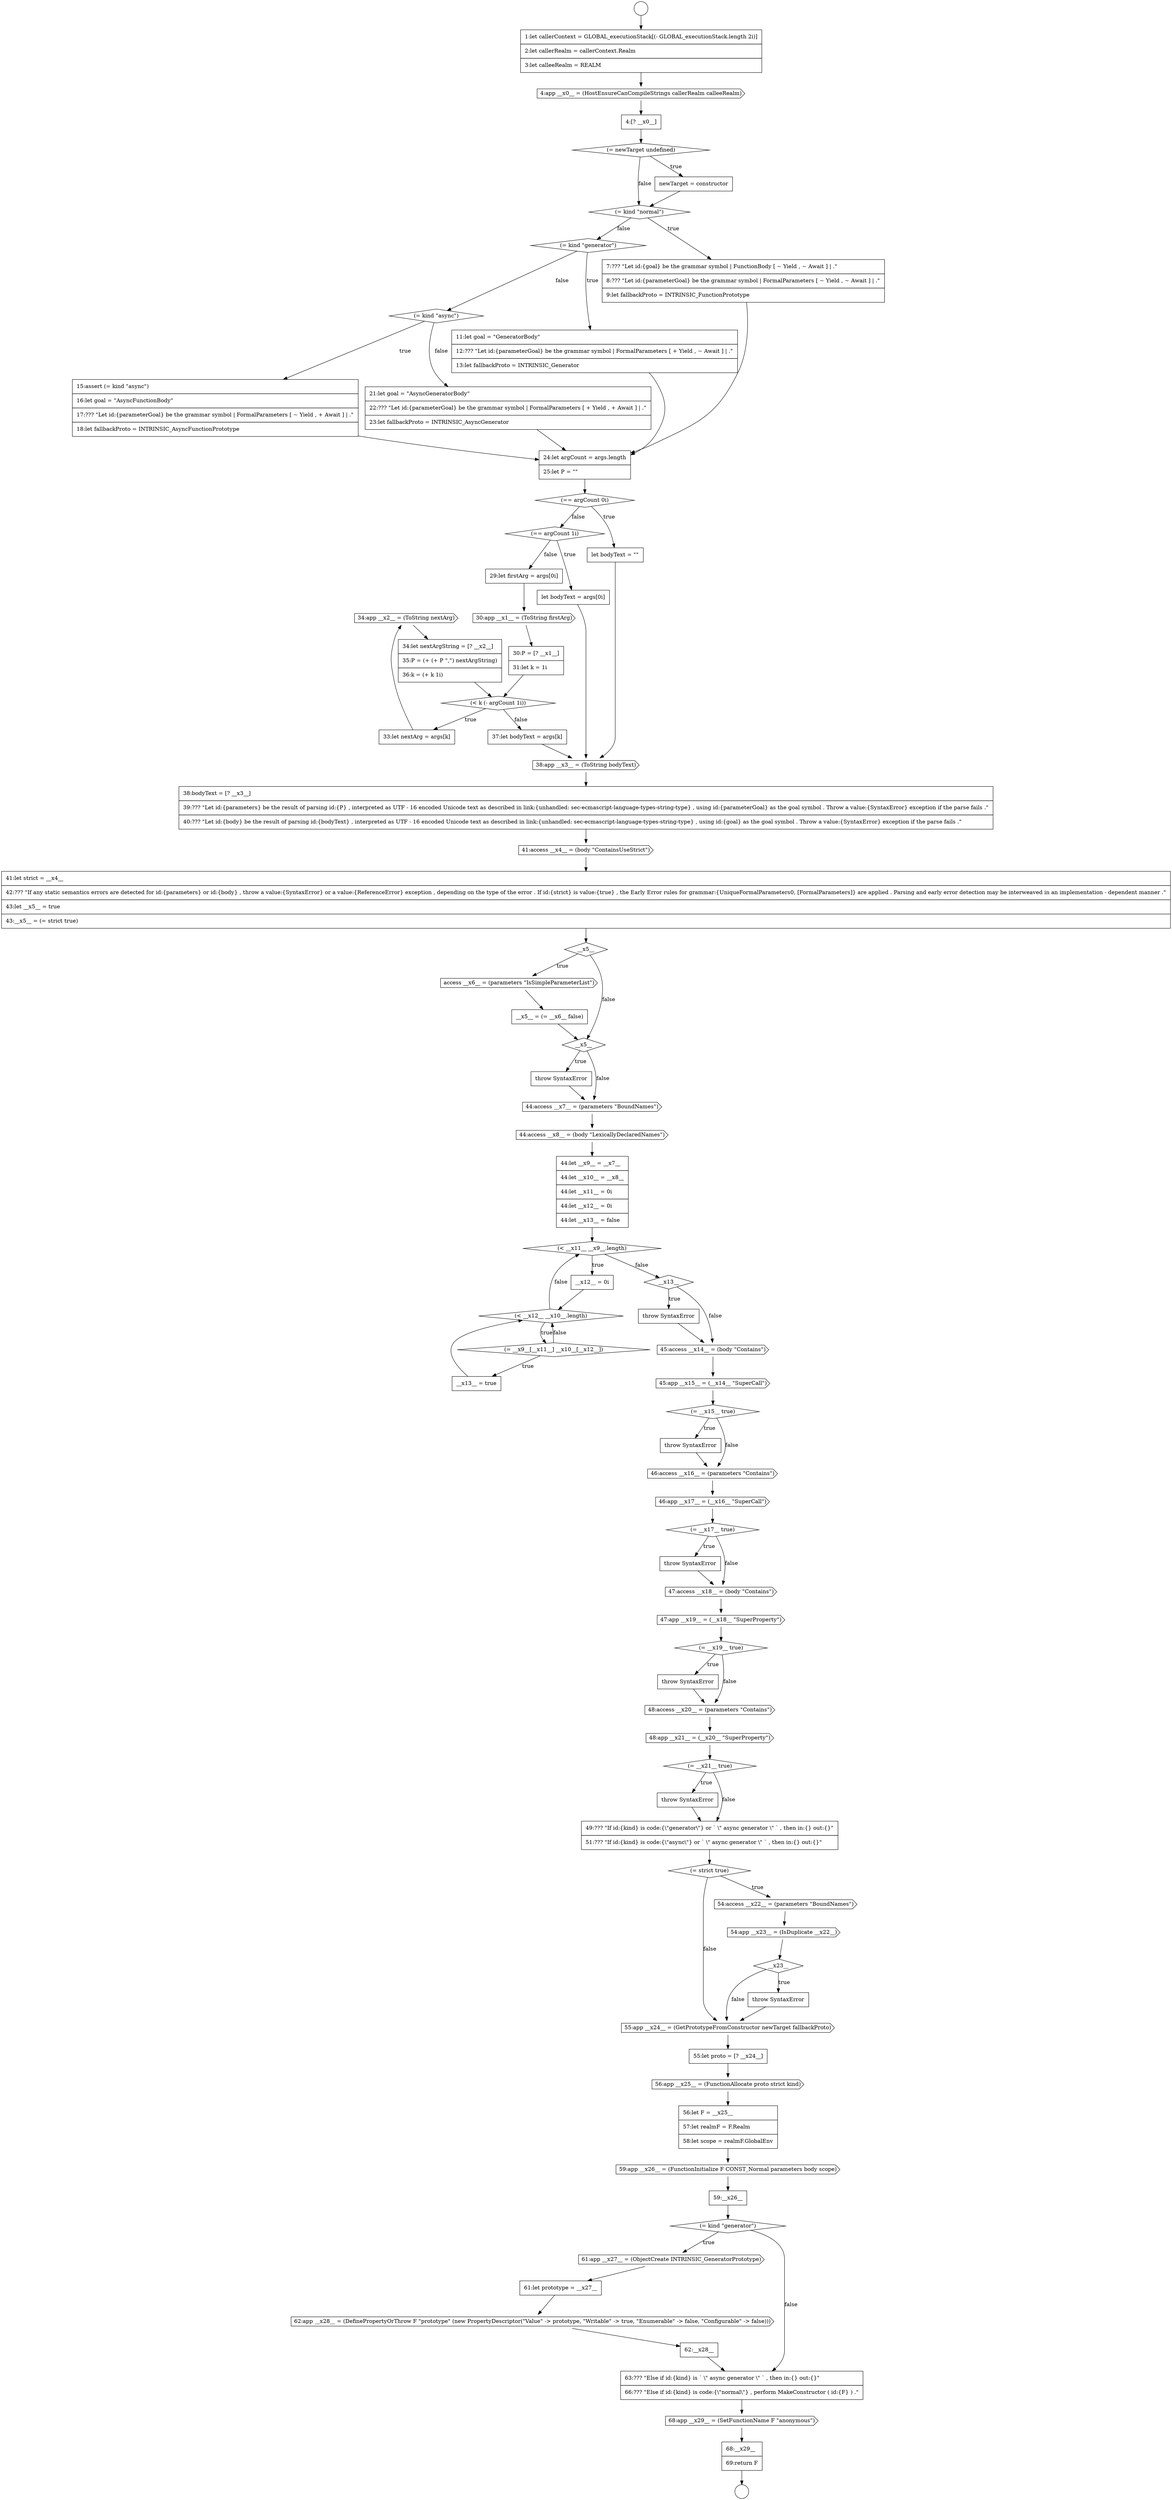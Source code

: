 digraph {
  node11848 [shape=cds, label=<<font color="black">34:app __x2__ = (ToString nextArg)</font>> color="black" fillcolor="white" style=filled]
  node11844 [shape=cds, label=<<font color="black">30:app __x1__ = (ToString firstArg)</font>> color="black" fillcolor="white" style=filled]
  node11865 [shape=diamond, label=<<font color="black">(&lt; __x12__ __x10__.length)</font>> color="black" fillcolor="white" style=filled]
  node11837 [shape=none, margin=0, label=<<font color="black">
    <table border="0" cellborder="1" cellspacing="0" cellpadding="10">
      <tr><td align="left">21:let goal = &quot;AsyncGeneratorBody&quot;</td></tr>
      <tr><td align="left">22:??? &quot;Let id:{parameterGoal} be the grammar symbol | FormalParameters [ + Yield , + Await ] | .&quot;</td></tr>
      <tr><td align="left">23:let fallbackProto = INTRINSIC_AsyncGenerator</td></tr>
    </table>
  </font>> color="black" fillcolor="white" style=filled]
  node11866 [shape=diamond, label=<<font color="black">(= __x9__[__x11__] __x10__[__x12__])</font>> color="black" fillcolor="white" style=filled]
  node11895 [shape=none, margin=0, label=<<font color="black">
    <table border="0" cellborder="1" cellspacing="0" cellpadding="10">
      <tr><td align="left">56:let F = __x25__</td></tr>
      <tr><td align="left">57:let realmF = F.Realm</td></tr>
      <tr><td align="left">58:let scope = realmF.GlobalEnv</td></tr>
    </table>
  </font>> color="black" fillcolor="white" style=filled]
  node11898 [shape=diamond, label=<<font color="black">(= kind &quot;generator&quot;)</font>> color="black" fillcolor="white" style=filled]
  node11880 [shape=diamond, label=<<font color="black">(= __x19__ true)</font>> color="black" fillcolor="white" style=filled]
  node11881 [shape=none, margin=0, label=<<font color="black">
    <table border="0" cellborder="1" cellspacing="0" cellpadding="10">
      <tr><td align="left">throw SyntaxError</td></tr>
    </table>
  </font>> color="black" fillcolor="white" style=filled]
  node11834 [shape=none, margin=0, label=<<font color="black">
    <table border="0" cellborder="1" cellspacing="0" cellpadding="10">
      <tr><td align="left">11:let goal = &quot;GeneratorBody&quot;</td></tr>
      <tr><td align="left">12:??? &quot;Let id:{parameterGoal} be the grammar symbol | FormalParameters [ + Yield , ~ Await ] | .&quot;</td></tr>
      <tr><td align="left">13:let fallbackProto = INTRINSIC_Generator</td></tr>
    </table>
  </font>> color="black" fillcolor="white" style=filled]
  node11863 [shape=diamond, label=<<font color="black">(&lt; __x11__ __x9__.length)</font>> color="black" fillcolor="white" style=filled]
  node11831 [shape=diamond, label=<<font color="black">(= kind &quot;normal&quot;)</font>> color="black" fillcolor="white" style=filled]
  node11859 [shape=none, margin=0, label=<<font color="black">
    <table border="0" cellborder="1" cellspacing="0" cellpadding="10">
      <tr><td align="left">throw SyntaxError</td></tr>
    </table>
  </font>> color="black" fillcolor="white" style=filled]
  node11827 [shape=cds, label=<<font color="black">4:app __x0__ = (HostEnsureCanCompileStrings callerRealm calleeRealm)</font>> color="black" fillcolor="white" style=filled]
  node11849 [shape=none, margin=0, label=<<font color="black">
    <table border="0" cellborder="1" cellspacing="0" cellpadding="10">
      <tr><td align="left">34:let nextArgString = [? __x2__]</td></tr>
      <tr><td align="left">35:P = (+ (+ P &quot;,&quot;) nextArgString)</td></tr>
      <tr><td align="left">36:k = (+ k 1i)</td></tr>
    </table>
  </font>> color="black" fillcolor="white" style=filled]
  node11891 [shape=none, margin=0, label=<<font color="black">
    <table border="0" cellborder="1" cellspacing="0" cellpadding="10">
      <tr><td align="left">throw SyntaxError</td></tr>
    </table>
  </font>> color="black" fillcolor="white" style=filled]
  node11838 [shape=none, margin=0, label=<<font color="black">
    <table border="0" cellborder="1" cellspacing="0" cellpadding="10">
      <tr><td align="left">24:let argCount = args.length</td></tr>
      <tr><td align="left">25:let P = &quot;&quot;</td></tr>
    </table>
  </font>> color="black" fillcolor="white" style=filled]
  node11902 [shape=none, margin=0, label=<<font color="black">
    <table border="0" cellborder="1" cellspacing="0" cellpadding="10">
      <tr><td align="left">62:__x28__</td></tr>
    </table>
  </font>> color="black" fillcolor="white" style=filled]
  node11870 [shape=cds, label=<<font color="black">45:access __x14__ = (body &quot;Contains&quot;)</font>> color="black" fillcolor="white" style=filled]
  node11876 [shape=diamond, label=<<font color="black">(= __x17__ true)</font>> color="black" fillcolor="white" style=filled]
  node11885 [shape=none, margin=0, label=<<font color="black">
    <table border="0" cellborder="1" cellspacing="0" cellpadding="10">
      <tr><td align="left">throw SyntaxError</td></tr>
    </table>
  </font>> color="black" fillcolor="white" style=filled]
  node11853 [shape=cds, label=<<font color="black">41:access __x4__ = (body &quot;ContainsUseStrict&quot;)</font>> color="black" fillcolor="white" style=filled]
  node11852 [shape=none, margin=0, label=<<font color="black">
    <table border="0" cellborder="1" cellspacing="0" cellpadding="10">
      <tr><td align="left">38:bodyText = [? __x3__]</td></tr>
      <tr><td align="left">39:??? &quot;Let id:{parameters} be the result of parsing id:{P} , interpreted as UTF - 16 encoded Unicode text as described in link:{unhandled: sec-ecmascript-language-types-string-type} , using id:{parameterGoal} as the goal symbol . Throw a value:{SyntaxError} exception if the parse fails .&quot;</td></tr>
      <tr><td align="left">40:??? &quot;Let id:{body} be the result of parsing id:{bodyText} , interpreted as UTF - 16 encoded Unicode text as described in link:{unhandled: sec-ecmascript-language-types-string-type} , using id:{goal} as the goal symbol . Throw a value:{SyntaxError} exception if the parse fails .&quot;</td></tr>
    </table>
  </font>> color="black" fillcolor="white" style=filled]
  node11897 [shape=none, margin=0, label=<<font color="black">
    <table border="0" cellborder="1" cellspacing="0" cellpadding="10">
      <tr><td align="left">59:__x26__</td></tr>
    </table>
  </font>> color="black" fillcolor="white" style=filled]
  node11884 [shape=diamond, label=<<font color="black">(= __x21__ true)</font>> color="black" fillcolor="white" style=filled]
  node11845 [shape=none, margin=0, label=<<font color="black">
    <table border="0" cellborder="1" cellspacing="0" cellpadding="10">
      <tr><td align="left">30:P = [? __x1__]</td></tr>
      <tr><td align="left">31:let k = 1i</td></tr>
    </table>
  </font>> color="black" fillcolor="white" style=filled]
  node11877 [shape=none, margin=0, label=<<font color="black">
    <table border="0" cellborder="1" cellspacing="0" cellpadding="10">
      <tr><td align="left">throw SyntaxError</td></tr>
    </table>
  </font>> color="black" fillcolor="white" style=filled]
  node11860 [shape=cds, label=<<font color="black">44:access __x7__ = (parameters &quot;BoundNames&quot;)</font>> color="black" fillcolor="white" style=filled]
  node11869 [shape=none, margin=0, label=<<font color="black">
    <table border="0" cellborder="1" cellspacing="0" cellpadding="10">
      <tr><td align="left">throw SyntaxError</td></tr>
    </table>
  </font>> color="black" fillcolor="white" style=filled]
  node11892 [shape=cds, label=<<font color="black">55:app __x24__ = (GetPrototypeFromConstructor newTarget fallbackProto)</font>> color="black" fillcolor="white" style=filled]
  node11828 [shape=none, margin=0, label=<<font color="black">
    <table border="0" cellborder="1" cellspacing="0" cellpadding="10">
      <tr><td align="left">4:[? __x0__]</td></tr>
    </table>
  </font>> color="black" fillcolor="white" style=filled]
  node11888 [shape=cds, label=<<font color="black">54:access __x22__ = (parameters &quot;BoundNames&quot;)</font>> color="black" fillcolor="white" style=filled]
  node11833 [shape=diamond, label=<<font color="black">(= kind &quot;generator&quot;)</font>> color="black" fillcolor="white" style=filled]
  node11873 [shape=none, margin=0, label=<<font color="black">
    <table border="0" cellborder="1" cellspacing="0" cellpadding="10">
      <tr><td align="left">throw SyntaxError</td></tr>
    </table>
  </font>> color="black" fillcolor="white" style=filled]
  node11856 [shape=cds, label=<<font color="black">access __x6__ = (parameters &quot;IsSimpleParameterList&quot;)</font>> color="black" fillcolor="white" style=filled]
  node11824 [shape=circle label=" " color="black" fillcolor="white" style=filled]
  node11901 [shape=cds, label=<<font color="black">62:app __x28__ = (DefinePropertyOrThrow F &quot;prototype&quot; (new PropertyDescriptor(&quot;Value&quot; -&gt; prototype, &quot;Writable&quot; -&gt; true, &quot;Enumerable&quot; -&gt; false, &quot;Configurable&quot; -&gt; false)))</font>> color="black" fillcolor="white" style=filled]
  node11836 [shape=none, margin=0, label=<<font color="black">
    <table border="0" cellborder="1" cellspacing="0" cellpadding="10">
      <tr><td align="left">15:assert (= kind &quot;async&quot;)</td></tr>
      <tr><td align="left">16:let goal = &quot;AsyncFunctionBody&quot;</td></tr>
      <tr><td align="left">17:??? &quot;Let id:{parameterGoal} be the grammar symbol | FormalParameters [ ~ Yield , + Await ] | .&quot;</td></tr>
      <tr><td align="left">18:let fallbackProto = INTRINSIC_AsyncFunctionPrototype</td></tr>
    </table>
  </font>> color="black" fillcolor="white" style=filled]
  node11905 [shape=none, margin=0, label=<<font color="black">
    <table border="0" cellborder="1" cellspacing="0" cellpadding="10">
      <tr><td align="left">68:__x29__</td></tr>
      <tr><td align="left">69:return F</td></tr>
    </table>
  </font>> color="black" fillcolor="white" style=filled]
  node11861 [shape=cds, label=<<font color="black">44:access __x8__ = (body &quot;LexicallyDeclaredNames&quot;)</font>> color="black" fillcolor="white" style=filled]
  node11851 [shape=cds, label=<<font color="black">38:app __x3__ = (ToString bodyText)</font>> color="black" fillcolor="white" style=filled]
  node11846 [shape=diamond, label=<<font color="black">(&lt; k (- argCount 1i))</font>> color="black" fillcolor="white" style=filled]
  node11841 [shape=diamond, label=<<font color="black">(== argCount 1i)</font>> color="black" fillcolor="white" style=filled]
  node11900 [shape=none, margin=0, label=<<font color="black">
    <table border="0" cellborder="1" cellspacing="0" cellpadding="10">
      <tr><td align="left">61:let prototype = __x27__</td></tr>
    </table>
  </font>> color="black" fillcolor="white" style=filled]
  node11878 [shape=cds, label=<<font color="black">47:access __x18__ = (body &quot;Contains&quot;)</font>> color="black" fillcolor="white" style=filled]
  node11829 [shape=diamond, label=<<font color="black">(= newTarget undefined)</font>> color="black" fillcolor="white" style=filled]
  node11883 [shape=cds, label=<<font color="black">48:app __x21__ = (__x20__ &quot;SuperProperty&quot;)</font>> color="black" fillcolor="white" style=filled]
  node11868 [shape=diamond, label=<<font color="black">__x13__</font>> color="black" fillcolor="white" style=filled]
  node11893 [shape=none, margin=0, label=<<font color="black">
    <table border="0" cellborder="1" cellspacing="0" cellpadding="10">
      <tr><td align="left">55:let proto = [? __x24__]</td></tr>
    </table>
  </font>> color="black" fillcolor="white" style=filled]
  node11874 [shape=cds, label=<<font color="black">46:access __x16__ = (parameters &quot;Contains&quot;)</font>> color="black" fillcolor="white" style=filled]
  node11887 [shape=diamond, label=<<font color="black">(= strict true)</font>> color="black" fillcolor="white" style=filled]
  node11889 [shape=cds, label=<<font color="black">54:app __x23__ = (IsDuplicate __x22__)</font>> color="black" fillcolor="white" style=filled]
  node11872 [shape=diamond, label=<<font color="black">(= __x15__ true)</font>> color="black" fillcolor="white" style=filled]
  node11857 [shape=none, margin=0, label=<<font color="black">
    <table border="0" cellborder="1" cellspacing="0" cellpadding="10">
      <tr><td align="left">__x5__ = (= __x6__ false)</td></tr>
    </table>
  </font>> color="black" fillcolor="white" style=filled]
  node11855 [shape=diamond, label=<<font color="black">__x5__</font>> color="black" fillcolor="white" style=filled]
  node11842 [shape=none, margin=0, label=<<font color="black">
    <table border="0" cellborder="1" cellspacing="0" cellpadding="10">
      <tr><td align="left">let bodyText = args[0i]</td></tr>
    </table>
  </font>> color="black" fillcolor="white" style=filled]
  node11840 [shape=none, margin=0, label=<<font color="black">
    <table border="0" cellborder="1" cellspacing="0" cellpadding="10">
      <tr><td align="left">let bodyText = &quot;&quot;</td></tr>
    </table>
  </font>> color="black" fillcolor="white" style=filled]
  node11835 [shape=diamond, label=<<font color="black">(= kind &quot;async&quot;)</font>> color="black" fillcolor="white" style=filled]
  node11830 [shape=none, margin=0, label=<<font color="black">
    <table border="0" cellborder="1" cellspacing="0" cellpadding="10">
      <tr><td align="left">newTarget = constructor</td></tr>
    </table>
  </font>> color="black" fillcolor="white" style=filled]
  node11882 [shape=cds, label=<<font color="black">48:access __x20__ = (parameters &quot;Contains&quot;)</font>> color="black" fillcolor="white" style=filled]
  node11825 [shape=circle label=" " color="black" fillcolor="white" style=filled]
  node11879 [shape=cds, label=<<font color="black">47:app __x19__ = (__x18__ &quot;SuperProperty&quot;)</font>> color="black" fillcolor="white" style=filled]
  node11864 [shape=none, margin=0, label=<<font color="black">
    <table border="0" cellborder="1" cellspacing="0" cellpadding="10">
      <tr><td align="left">__x12__ = 0i</td></tr>
    </table>
  </font>> color="black" fillcolor="white" style=filled]
  node11862 [shape=none, margin=0, label=<<font color="black">
    <table border="0" cellborder="1" cellspacing="0" cellpadding="10">
      <tr><td align="left">44:let __x9__ = __x7__</td></tr>
      <tr><td align="left">44:let __x10__ = __x8__</td></tr>
      <tr><td align="left">44:let __x11__ = 0i</td></tr>
      <tr><td align="left">44:let __x12__ = 0i</td></tr>
      <tr><td align="left">44:let __x13__ = false</td></tr>
    </table>
  </font>> color="black" fillcolor="white" style=filled]
  node11832 [shape=none, margin=0, label=<<font color="black">
    <table border="0" cellborder="1" cellspacing="0" cellpadding="10">
      <tr><td align="left">7:??? &quot;Let id:{goal} be the grammar symbol | FunctionBody [ ~ Yield , ~ Await ] | .&quot;</td></tr>
      <tr><td align="left">8:??? &quot;Let id:{parameterGoal} be the grammar symbol | FormalParameters [ ~ Yield , ~ Await ] | .&quot;</td></tr>
      <tr><td align="left">9:let fallbackProto = INTRINSIC_FunctionPrototype</td></tr>
    </table>
  </font>> color="black" fillcolor="white" style=filled]
  node11867 [shape=none, margin=0, label=<<font color="black">
    <table border="0" cellborder="1" cellspacing="0" cellpadding="10">
      <tr><td align="left">__x13__ = true</td></tr>
    </table>
  </font>> color="black" fillcolor="white" style=filled]
  node11847 [shape=none, margin=0, label=<<font color="black">
    <table border="0" cellborder="1" cellspacing="0" cellpadding="10">
      <tr><td align="left">33:let nextArg = args[k]</td></tr>
    </table>
  </font>> color="black" fillcolor="white" style=filled]
  node11850 [shape=none, margin=0, label=<<font color="black">
    <table border="0" cellborder="1" cellspacing="0" cellpadding="10">
      <tr><td align="left">37:let bodyText = args[k]</td></tr>
    </table>
  </font>> color="black" fillcolor="white" style=filled]
  node11899 [shape=cds, label=<<font color="black">61:app __x27__ = (ObjectCreate INTRINSIC_GeneratorPrototype)</font>> color="black" fillcolor="white" style=filled]
  node11904 [shape=cds, label=<<font color="black">68:app __x29__ = (SetFunctionName F &quot;anonymous&quot;)</font>> color="black" fillcolor="white" style=filled]
  node11894 [shape=cds, label=<<font color="black">56:app __x25__ = (FunctionAllocate proto strict kind)</font>> color="black" fillcolor="white" style=filled]
  node11871 [shape=cds, label=<<font color="black">45:app __x15__ = (__x14__ &quot;SuperCall&quot;)</font>> color="black" fillcolor="white" style=filled]
  node11843 [shape=none, margin=0, label=<<font color="black">
    <table border="0" cellborder="1" cellspacing="0" cellpadding="10">
      <tr><td align="left">29:let firstArg = args[0i]</td></tr>
    </table>
  </font>> color="black" fillcolor="white" style=filled]
  node11854 [shape=none, margin=0, label=<<font color="black">
    <table border="0" cellborder="1" cellspacing="0" cellpadding="10">
      <tr><td align="left">41:let strict = __x4__</td></tr>
      <tr><td align="left">42:??? &quot;If any static semantics errors are detected for id:{parameters} or id:{body} , throw a value:{SyntaxError} or a value:{ReferenceError} exception , depending on the type of the error . If id:{strict} is value:{true} , the Early Error rules for grammar:{UniqueFormalParameters0, [FormalParameters]} are applied . Parsing and early error detection may be interweaved in an implementation - dependent manner .&quot;</td></tr>
      <tr><td align="left">43:let __x5__ = true</td></tr>
      <tr><td align="left">43:__x5__ = (= strict true)</td></tr>
    </table>
  </font>> color="black" fillcolor="white" style=filled]
  node11903 [shape=none, margin=0, label=<<font color="black">
    <table border="0" cellborder="1" cellspacing="0" cellpadding="10">
      <tr><td align="left">63:??? &quot;Else if id:{kind} is ` \&quot; async generator \&quot; ` , then in:{} out:{}&quot;</td></tr>
      <tr><td align="left">66:??? &quot;Else if id:{kind} is code:{\&quot;normal\&quot;} , perform MakeConstructor ( id:{F} ) .&quot;</td></tr>
    </table>
  </font>> color="black" fillcolor="white" style=filled]
  node11890 [shape=diamond, label=<<font color="black">__x23__</font>> color="black" fillcolor="white" style=filled]
  node11886 [shape=none, margin=0, label=<<font color="black">
    <table border="0" cellborder="1" cellspacing="0" cellpadding="10">
      <tr><td align="left">49:??? &quot;If id:{kind} is code:{\&quot;generator\&quot;} or ` \&quot; async generator \&quot; ` , then in:{} out:{}&quot;</td></tr>
      <tr><td align="left">51:??? &quot;If id:{kind} is code:{\&quot;async\&quot;} or ` \&quot; async generator \&quot; ` , then in:{} out:{}&quot;</td></tr>
    </table>
  </font>> color="black" fillcolor="white" style=filled]
  node11826 [shape=none, margin=0, label=<<font color="black">
    <table border="0" cellborder="1" cellspacing="0" cellpadding="10">
      <tr><td align="left">1:let callerContext = GLOBAL_executionStack[(- GLOBAL_executionStack.length 2i)]</td></tr>
      <tr><td align="left">2:let callerRealm = callerContext.Realm</td></tr>
      <tr><td align="left">3:let calleeRealm = REALM</td></tr>
    </table>
  </font>> color="black" fillcolor="white" style=filled]
  node11839 [shape=diamond, label=<<font color="black">(== argCount 0i)</font>> color="black" fillcolor="white" style=filled]
  node11875 [shape=cds, label=<<font color="black">46:app __x17__ = (__x16__ &quot;SuperCall&quot;)</font>> color="black" fillcolor="white" style=filled]
  node11858 [shape=diamond, label=<<font color="black">__x5__</font>> color="black" fillcolor="white" style=filled]
  node11896 [shape=cds, label=<<font color="black">59:app __x26__ = (FunctionInitialize F CONST_Normal parameters body scope)</font>> color="black" fillcolor="white" style=filled]
  node11843 -> node11844 [ color="black"]
  node11862 -> node11863 [ color="black"]
  node11856 -> node11857 [ color="black"]
  node11864 -> node11865 [ color="black"]
  node11880 -> node11881 [label=<<font color="black">true</font>> color="black"]
  node11880 -> node11882 [label=<<font color="black">false</font>> color="black"]
  node11865 -> node11866 [label=<<font color="black">true</font>> color="black"]
  node11865 -> node11863 [label=<<font color="black">false</font>> color="black"]
  node11846 -> node11847 [label=<<font color="black">true</font>> color="black"]
  node11846 -> node11850 [label=<<font color="black">false</font>> color="black"]
  node11897 -> node11898 [ color="black"]
  node11893 -> node11894 [ color="black"]
  node11863 -> node11864 [label=<<font color="black">true</font>> color="black"]
  node11863 -> node11868 [label=<<font color="black">false</font>> color="black"]
  node11878 -> node11879 [ color="black"]
  node11837 -> node11838 [ color="black"]
  node11886 -> node11887 [ color="black"]
  node11889 -> node11890 [ color="black"]
  node11866 -> node11867 [label=<<font color="black">true</font>> color="black"]
  node11866 -> node11865 [label=<<font color="black">false</font>> color="black"]
  node11851 -> node11852 [ color="black"]
  node11881 -> node11882 [ color="black"]
  node11871 -> node11872 [ color="black"]
  node11885 -> node11886 [ color="black"]
  node11875 -> node11876 [ color="black"]
  node11888 -> node11889 [ color="black"]
  node11872 -> node11873 [label=<<font color="black">true</font>> color="black"]
  node11872 -> node11874 [label=<<font color="black">false</font>> color="black"]
  node11876 -> node11877 [label=<<font color="black">true</font>> color="black"]
  node11876 -> node11878 [label=<<font color="black">false</font>> color="black"]
  node11828 -> node11829 [ color="black"]
  node11841 -> node11842 [label=<<font color="black">true</font>> color="black"]
  node11841 -> node11843 [label=<<font color="black">false</font>> color="black"]
  node11845 -> node11846 [ color="black"]
  node11890 -> node11891 [label=<<font color="black">true</font>> color="black"]
  node11890 -> node11892 [label=<<font color="black">false</font>> color="black"]
  node11842 -> node11851 [ color="black"]
  node11877 -> node11878 [ color="black"]
  node11853 -> node11854 [ color="black"]
  node11887 -> node11888 [label=<<font color="black">true</font>> color="black"]
  node11887 -> node11892 [label=<<font color="black">false</font>> color="black"]
  node11869 -> node11870 [ color="black"]
  node11904 -> node11905 [ color="black"]
  node11905 -> node11825 [ color="black"]
  node11879 -> node11880 [ color="black"]
  node11839 -> node11840 [label=<<font color="black">true</font>> color="black"]
  node11839 -> node11841 [label=<<font color="black">false</font>> color="black"]
  node11902 -> node11903 [ color="black"]
  node11857 -> node11858 [ color="black"]
  node11829 -> node11830 [label=<<font color="black">true</font>> color="black"]
  node11829 -> node11831 [label=<<font color="black">false</font>> color="black"]
  node11824 -> node11826 [ color="black"]
  node11844 -> node11845 [ color="black"]
  node11847 -> node11848 [ color="black"]
  node11854 -> node11855 [ color="black"]
  node11903 -> node11904 [ color="black"]
  node11883 -> node11884 [ color="black"]
  node11852 -> node11853 [ color="black"]
  node11892 -> node11893 [ color="black"]
  node11835 -> node11836 [label=<<font color="black">true</font>> color="black"]
  node11835 -> node11837 [label=<<font color="black">false</font>> color="black"]
  node11855 -> node11856 [label=<<font color="black">true</font>> color="black"]
  node11855 -> node11858 [label=<<font color="black">false</font>> color="black"]
  node11838 -> node11839 [ color="black"]
  node11882 -> node11883 [ color="black"]
  node11833 -> node11834 [label=<<font color="black">true</font>> color="black"]
  node11833 -> node11835 [label=<<font color="black">false</font>> color="black"]
  node11858 -> node11859 [label=<<font color="black">true</font>> color="black"]
  node11858 -> node11860 [label=<<font color="black">false</font>> color="black"]
  node11894 -> node11895 [ color="black"]
  node11834 -> node11838 [ color="black"]
  node11873 -> node11874 [ color="black"]
  node11848 -> node11849 [ color="black"]
  node11884 -> node11885 [label=<<font color="black">true</font>> color="black"]
  node11884 -> node11886 [label=<<font color="black">false</font>> color="black"]
  node11870 -> node11871 [ color="black"]
  node11859 -> node11860 [ color="black"]
  node11891 -> node11892 [ color="black"]
  node11874 -> node11875 [ color="black"]
  node11868 -> node11869 [label=<<font color="black">true</font>> color="black"]
  node11868 -> node11870 [label=<<font color="black">false</font>> color="black"]
  node11861 -> node11862 [ color="black"]
  node11867 -> node11865 [ color="black"]
  node11840 -> node11851 [ color="black"]
  node11895 -> node11896 [ color="black"]
  node11832 -> node11838 [ color="black"]
  node11896 -> node11897 [ color="black"]
  node11860 -> node11861 [ color="black"]
  node11900 -> node11901 [ color="black"]
  node11850 -> node11851 [ color="black"]
  node11849 -> node11846 [ color="black"]
  node11830 -> node11831 [ color="black"]
  node11826 -> node11827 [ color="black"]
  node11827 -> node11828 [ color="black"]
  node11836 -> node11838 [ color="black"]
  node11901 -> node11902 [ color="black"]
  node11831 -> node11832 [label=<<font color="black">true</font>> color="black"]
  node11831 -> node11833 [label=<<font color="black">false</font>> color="black"]
  node11898 -> node11899 [label=<<font color="black">true</font>> color="black"]
  node11898 -> node11903 [label=<<font color="black">false</font>> color="black"]
  node11899 -> node11900 [ color="black"]
}
